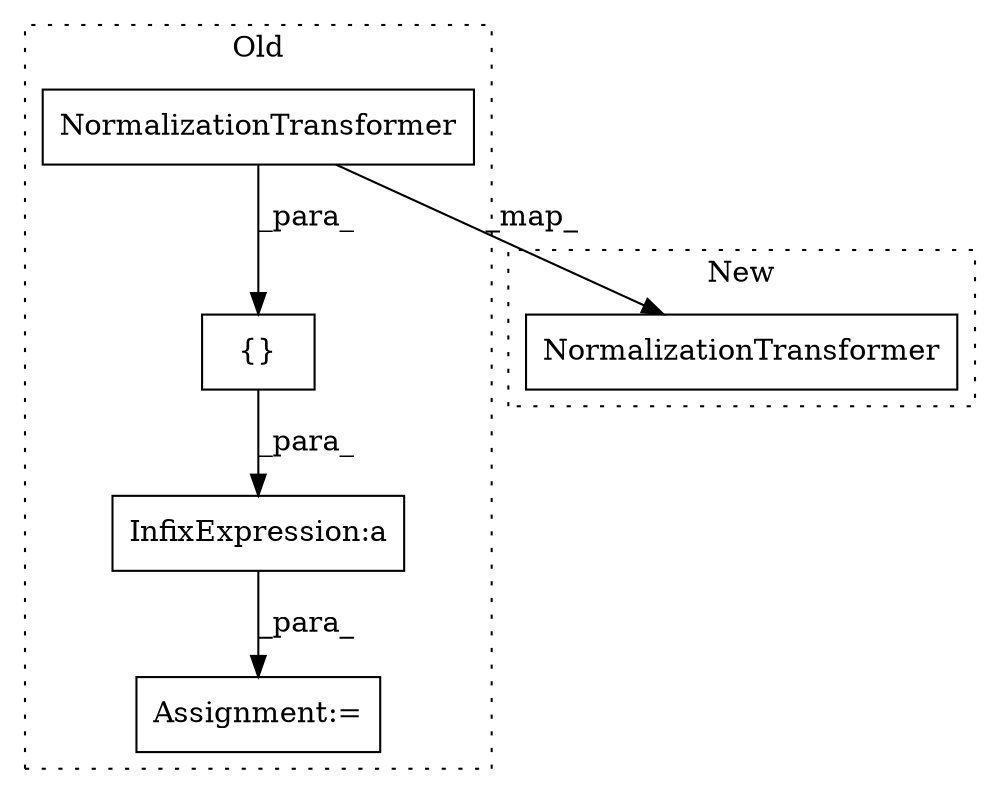 digraph G {
subgraph cluster0 {
1 [label="NormalizationTransformer" a="32" s="5235,5278" l="25,1" shape="box"];
3 [label="InfixExpression:a" a="27" s="5318" l="3" shape="box"];
4 [label="{}" a="4" s="5234,5279" l="1,1" shape="box"];
5 [label="Assignment:=" a="7" s="5580,5755" l="53,2" shape="box"];
label = "Old";
style="dotted";
}
subgraph cluster1 {
2 [label="NormalizationTransformer" a="32" s="4478,4521" l="25,1" shape="box"];
label = "New";
style="dotted";
}
1 -> 2 [label="_map_"];
1 -> 4 [label="_para_"];
3 -> 5 [label="_para_"];
4 -> 3 [label="_para_"];
}